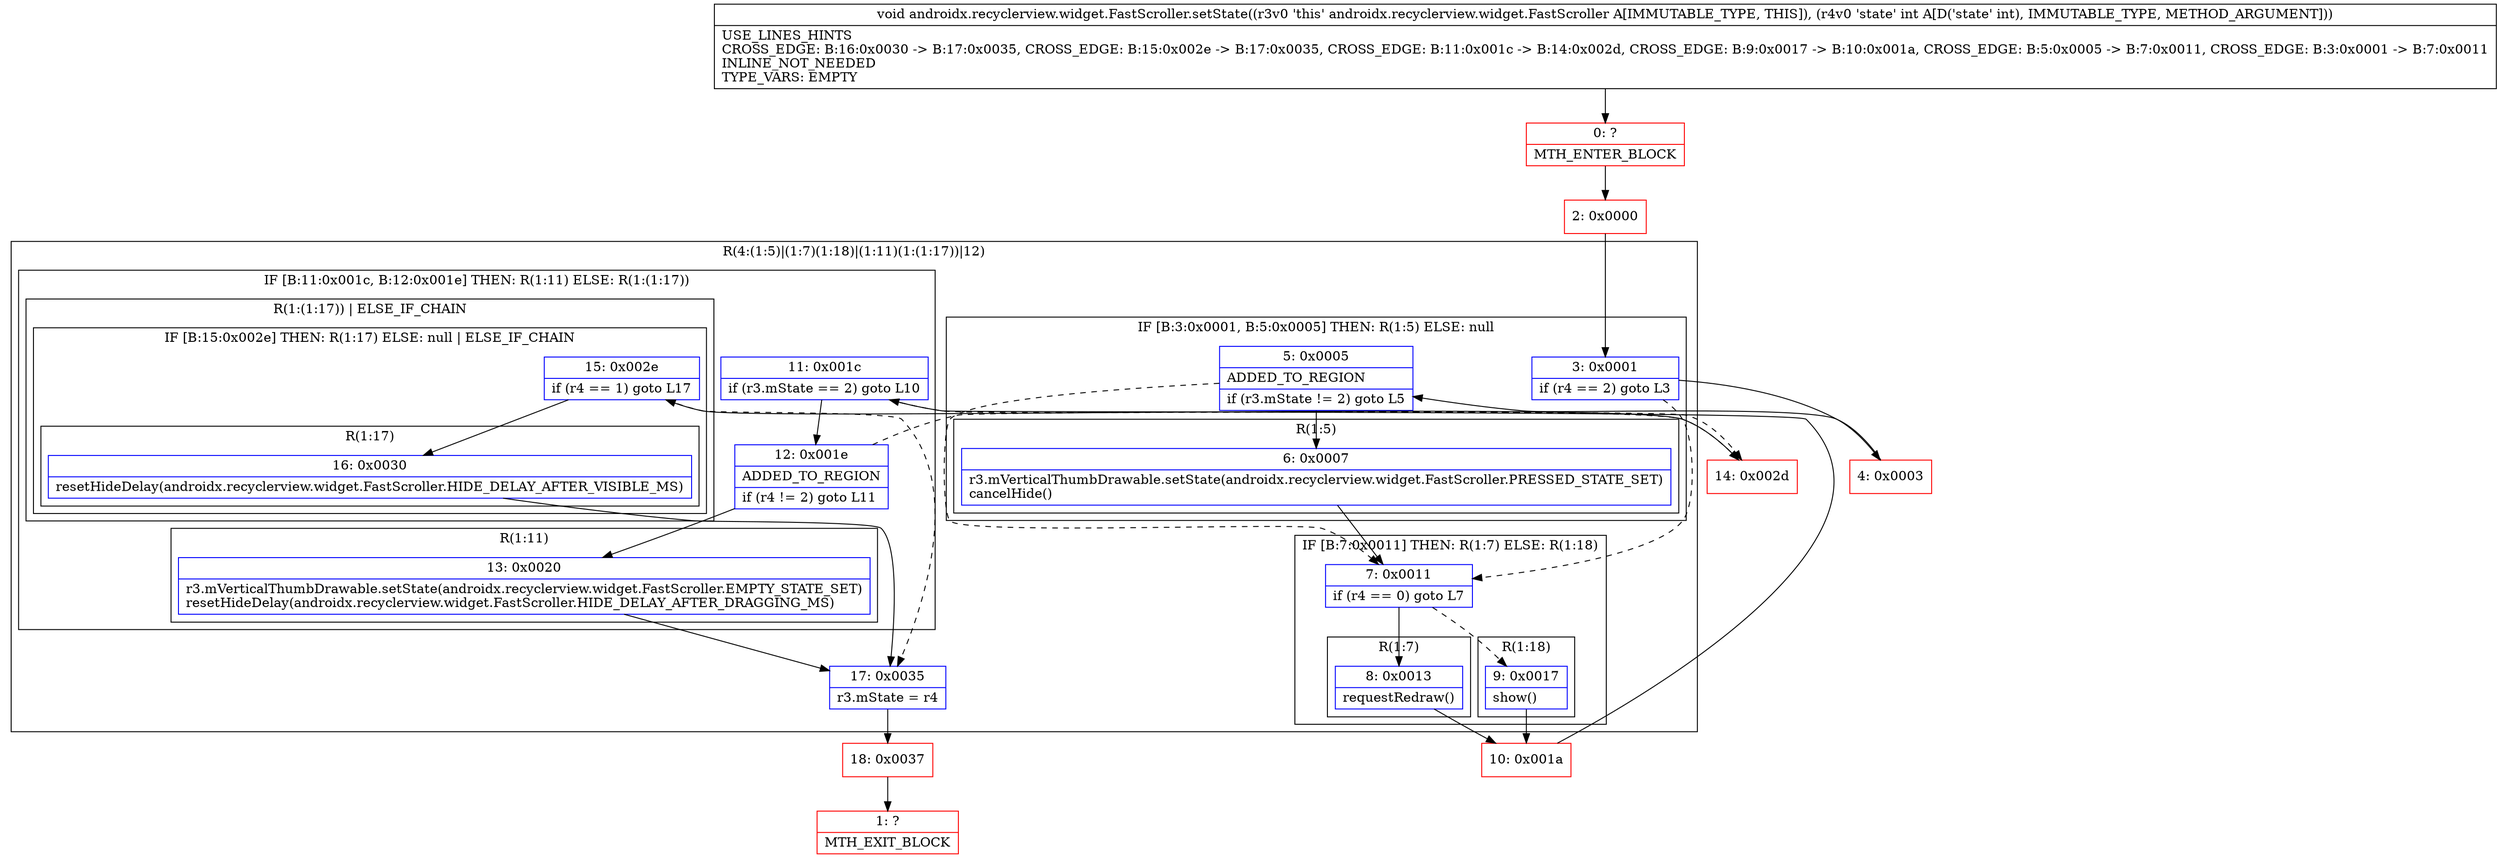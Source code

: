 digraph "CFG forandroidx.recyclerview.widget.FastScroller.setState(I)V" {
subgraph cluster_Region_81046860 {
label = "R(4:(1:5)|(1:7)(1:18)|(1:11)(1:(1:17))|12)";
node [shape=record,color=blue];
subgraph cluster_IfRegion_634240154 {
label = "IF [B:3:0x0001, B:5:0x0005] THEN: R(1:5) ELSE: null";
node [shape=record,color=blue];
Node_3 [shape=record,label="{3\:\ 0x0001|if (r4 == 2) goto L3\l}"];
Node_5 [shape=record,label="{5\:\ 0x0005|ADDED_TO_REGION\l|if (r3.mState != 2) goto L5\l}"];
subgraph cluster_Region_1084781996 {
label = "R(1:5)";
node [shape=record,color=blue];
Node_6 [shape=record,label="{6\:\ 0x0007|r3.mVerticalThumbDrawable.setState(androidx.recyclerview.widget.FastScroller.PRESSED_STATE_SET)\lcancelHide()\l}"];
}
}
subgraph cluster_IfRegion_840476799 {
label = "IF [B:7:0x0011] THEN: R(1:7) ELSE: R(1:18)";
node [shape=record,color=blue];
Node_7 [shape=record,label="{7\:\ 0x0011|if (r4 == 0) goto L7\l}"];
subgraph cluster_Region_327667133 {
label = "R(1:7)";
node [shape=record,color=blue];
Node_8 [shape=record,label="{8\:\ 0x0013|requestRedraw()\l}"];
}
subgraph cluster_Region_1533450811 {
label = "R(1:18)";
node [shape=record,color=blue];
Node_9 [shape=record,label="{9\:\ 0x0017|show()\l}"];
}
}
subgraph cluster_IfRegion_1482719726 {
label = "IF [B:11:0x001c, B:12:0x001e] THEN: R(1:11) ELSE: R(1:(1:17))";
node [shape=record,color=blue];
Node_11 [shape=record,label="{11\:\ 0x001c|if (r3.mState == 2) goto L10\l}"];
Node_12 [shape=record,label="{12\:\ 0x001e|ADDED_TO_REGION\l|if (r4 != 2) goto L11\l}"];
subgraph cluster_Region_793543117 {
label = "R(1:11)";
node [shape=record,color=blue];
Node_13 [shape=record,label="{13\:\ 0x0020|r3.mVerticalThumbDrawable.setState(androidx.recyclerview.widget.FastScroller.EMPTY_STATE_SET)\lresetHideDelay(androidx.recyclerview.widget.FastScroller.HIDE_DELAY_AFTER_DRAGGING_MS)\l}"];
}
subgraph cluster_Region_34294716 {
label = "R(1:(1:17)) | ELSE_IF_CHAIN\l";
node [shape=record,color=blue];
subgraph cluster_IfRegion_1842589316 {
label = "IF [B:15:0x002e] THEN: R(1:17) ELSE: null | ELSE_IF_CHAIN\l";
node [shape=record,color=blue];
Node_15 [shape=record,label="{15\:\ 0x002e|if (r4 == 1) goto L17\l}"];
subgraph cluster_Region_836775201 {
label = "R(1:17)";
node [shape=record,color=blue];
Node_16 [shape=record,label="{16\:\ 0x0030|resetHideDelay(androidx.recyclerview.widget.FastScroller.HIDE_DELAY_AFTER_VISIBLE_MS)\l}"];
}
}
}
}
Node_17 [shape=record,label="{17\:\ 0x0035|r3.mState = r4\l}"];
}
Node_0 [shape=record,color=red,label="{0\:\ ?|MTH_ENTER_BLOCK\l}"];
Node_2 [shape=record,color=red,label="{2\:\ 0x0000}"];
Node_4 [shape=record,color=red,label="{4\:\ 0x0003}"];
Node_10 [shape=record,color=red,label="{10\:\ 0x001a}"];
Node_18 [shape=record,color=red,label="{18\:\ 0x0037}"];
Node_1 [shape=record,color=red,label="{1\:\ ?|MTH_EXIT_BLOCK\l}"];
Node_14 [shape=record,color=red,label="{14\:\ 0x002d}"];
MethodNode[shape=record,label="{void androidx.recyclerview.widget.FastScroller.setState((r3v0 'this' androidx.recyclerview.widget.FastScroller A[IMMUTABLE_TYPE, THIS]), (r4v0 'state' int A[D('state' int), IMMUTABLE_TYPE, METHOD_ARGUMENT]))  | USE_LINES_HINTS\lCROSS_EDGE: B:16:0x0030 \-\> B:17:0x0035, CROSS_EDGE: B:15:0x002e \-\> B:17:0x0035, CROSS_EDGE: B:11:0x001c \-\> B:14:0x002d, CROSS_EDGE: B:9:0x0017 \-\> B:10:0x001a, CROSS_EDGE: B:5:0x0005 \-\> B:7:0x0011, CROSS_EDGE: B:3:0x0001 \-\> B:7:0x0011\lINLINE_NOT_NEEDED\lTYPE_VARS: EMPTY\l}"];
MethodNode -> Node_0;Node_3 -> Node_4;
Node_3 -> Node_7[style=dashed];
Node_5 -> Node_6;
Node_5 -> Node_7[style=dashed];
Node_6 -> Node_7;
Node_7 -> Node_8;
Node_7 -> Node_9[style=dashed];
Node_8 -> Node_10;
Node_9 -> Node_10;
Node_11 -> Node_12;
Node_11 -> Node_14[style=dashed];
Node_12 -> Node_13;
Node_12 -> Node_14[style=dashed];
Node_13 -> Node_17;
Node_15 -> Node_16;
Node_15 -> Node_17[style=dashed];
Node_16 -> Node_17;
Node_17 -> Node_18;
Node_0 -> Node_2;
Node_2 -> Node_3;
Node_4 -> Node_5;
Node_10 -> Node_11;
Node_18 -> Node_1;
Node_14 -> Node_15;
}

